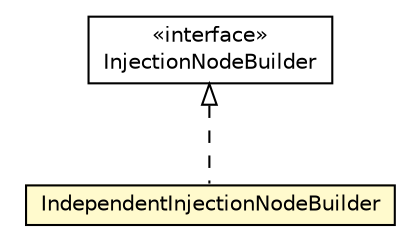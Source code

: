 #!/usr/local/bin/dot
#
# Class diagram 
# Generated by UMLGraph version 5.1 (http://www.umlgraph.org/)
#

digraph G {
	edge [fontname="Helvetica",fontsize=10,labelfontname="Helvetica",labelfontsize=10];
	node [fontname="Helvetica",fontsize=10,shape=plaintext];
	nodesep=0.25;
	ranksep=0.5;
	// org.androidtransfuse.gen.variableBuilder.IndependentInjectionNodeBuilder
	c116709 [label=<<table title="org.androidtransfuse.gen.variableBuilder.IndependentInjectionNodeBuilder" border="0" cellborder="1" cellspacing="0" cellpadding="2" port="p" bgcolor="lemonChiffon" href="./IndependentInjectionNodeBuilder.html">
		<tr><td><table border="0" cellspacing="0" cellpadding="1">
<tr><td align="center" balign="center"> IndependentInjectionNodeBuilder </td></tr>
		</table></td></tr>
		</table>>, fontname="Helvetica", fontcolor="black", fontsize=10.0];
	// org.androidtransfuse.gen.variableBuilder.InjectionNodeBuilder
	c116721 [label=<<table title="org.androidtransfuse.gen.variableBuilder.InjectionNodeBuilder" border="0" cellborder="1" cellspacing="0" cellpadding="2" port="p" href="./InjectionNodeBuilder.html">
		<tr><td><table border="0" cellspacing="0" cellpadding="1">
<tr><td align="center" balign="center"> &#171;interface&#187; </td></tr>
<tr><td align="center" balign="center"> InjectionNodeBuilder </td></tr>
		</table></td></tr>
		</table>>, fontname="Helvetica", fontcolor="black", fontsize=10.0];
	//org.androidtransfuse.gen.variableBuilder.IndependentInjectionNodeBuilder implements org.androidtransfuse.gen.variableBuilder.InjectionNodeBuilder
	c116721:p -> c116709:p [dir=back,arrowtail=empty,style=dashed];
}

